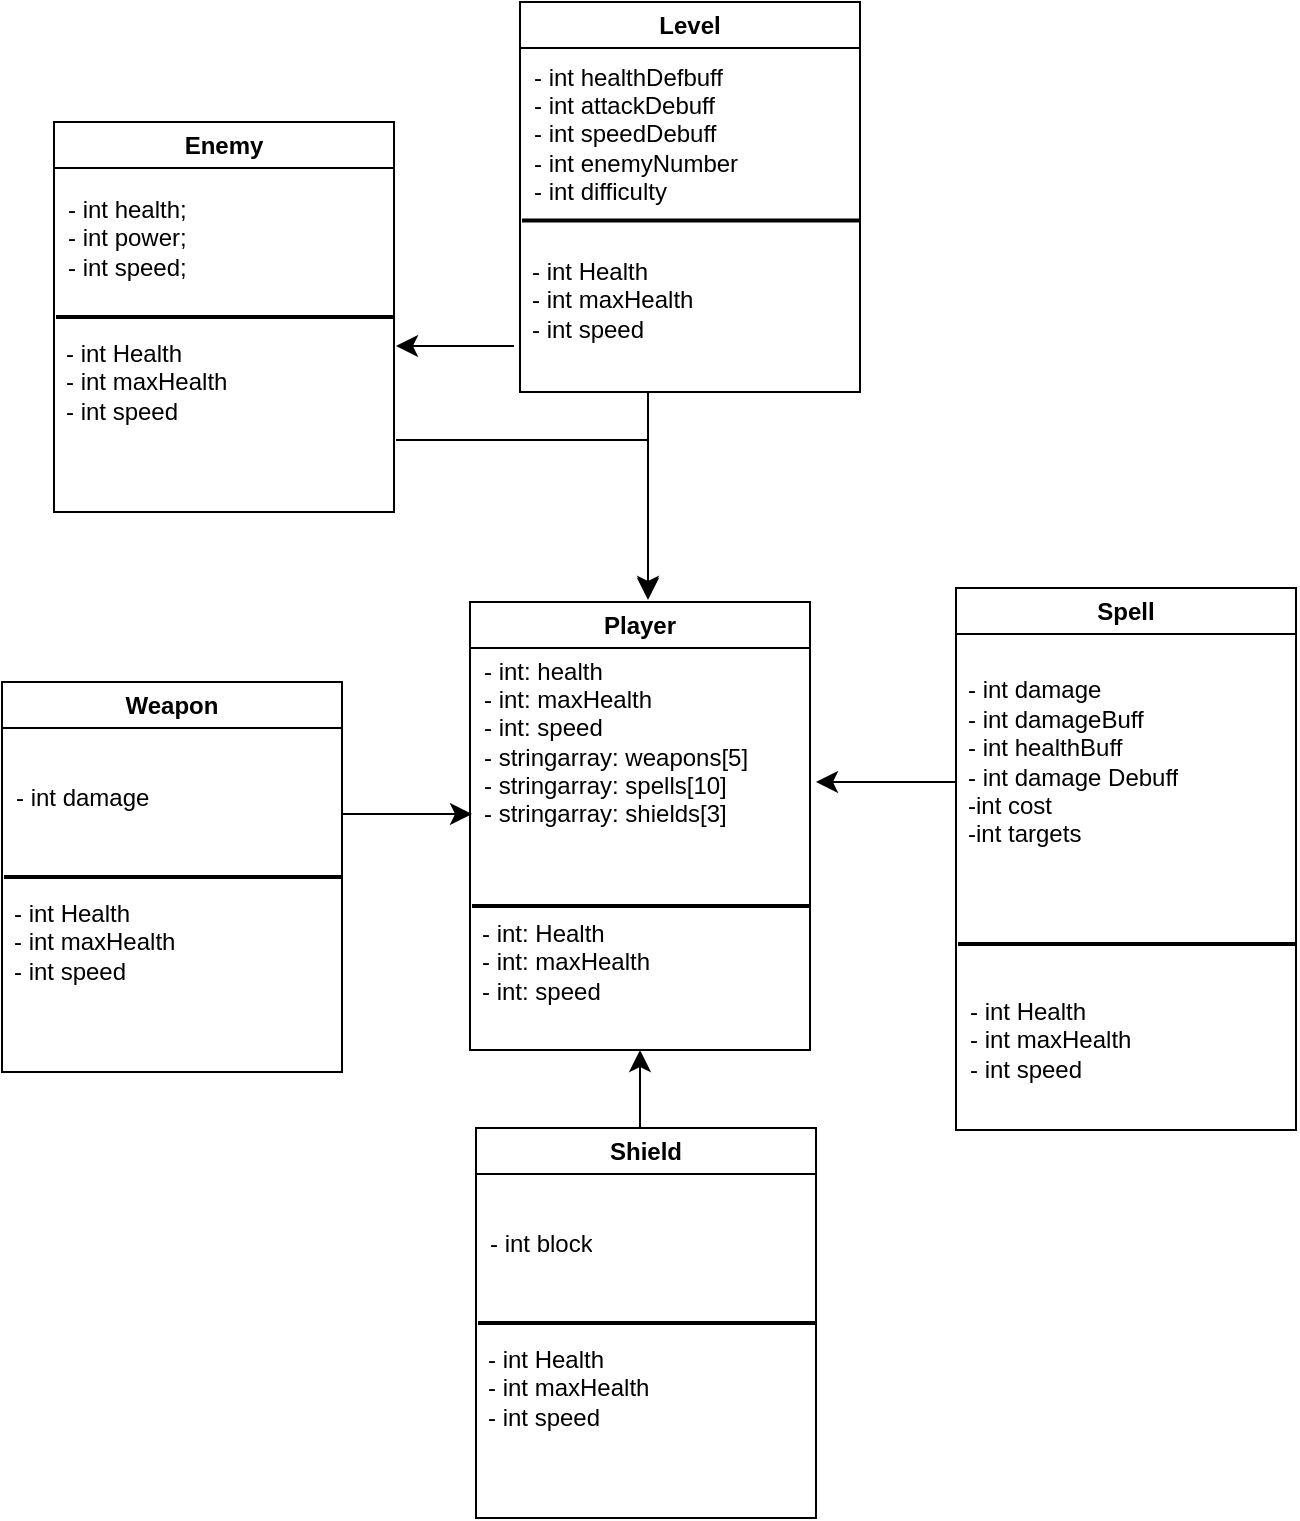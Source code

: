 <mxfile version="23.1.5" type="device">
  <diagram name="Page-1" id="NrjJhtdeX0jj4l214Ovp">
    <mxGraphModel dx="1042" dy="1161" grid="0" gridSize="10" guides="1" tooltips="1" connect="1" arrows="1" fold="1" page="0" pageScale="1" pageWidth="850" pageHeight="1100" math="0" shadow="0">
      <root>
        <mxCell id="0" />
        <mxCell id="1" parent="0" />
        <mxCell id="CSMZQI6KGOwflWjTjXwv-7" value="Player" style="swimlane;whiteSpace=wrap;html=1;" vertex="1" parent="1">
          <mxGeometry x="110" y="76" width="170" height="224" as="geometry" />
        </mxCell>
        <mxCell id="CSMZQI6KGOwflWjTjXwv-15" value="&lt;div&gt;&lt;div&gt;- int: health&lt;/div&gt;&lt;div&gt;- int: maxHealth&lt;/div&gt;&lt;div&gt;- int: speed&lt;/div&gt;&lt;/div&gt;&lt;div&gt;- stringarray: weapons[5]&lt;/div&gt;&lt;div&gt;&lt;div style=&quot;border-color: var(--border-color);&quot;&gt;- stringarray: spells[10]&lt;/div&gt;&lt;div style=&quot;border-color: var(--border-color);&quot;&gt;&lt;div style=&quot;border-color: var(--border-color);&quot;&gt;- stringarray: shields[3]&lt;/div&gt;&lt;div style=&quot;border-color: var(--border-color);&quot;&gt;&lt;br style=&quot;border-color: var(--border-color);&quot;&gt;&lt;/div&gt;&lt;/div&gt;&lt;div style=&quot;border-color: var(--border-color);&quot;&gt;&lt;br style=&quot;border-color: var(--border-color);&quot;&gt;&lt;/div&gt;&lt;/div&gt;" style="text;strokeColor=none;fillColor=none;align=left;verticalAlign=middle;spacingLeft=4;spacingRight=4;overflow=hidden;points=[[0,0.5],[1,0.5]];portConstraint=eastwest;rotatable=0;whiteSpace=wrap;html=1;" vertex="1" parent="CSMZQI6KGOwflWjTjXwv-7">
          <mxGeometry x="1" y="25" width="165" height="116" as="geometry" />
        </mxCell>
        <mxCell id="CSMZQI6KGOwflWjTjXwv-21" value="" style="line;strokeWidth=2;html=1;" vertex="1" parent="CSMZQI6KGOwflWjTjXwv-7">
          <mxGeometry x="1" y="147" width="169" height="10" as="geometry" />
        </mxCell>
        <mxCell id="CSMZQI6KGOwflWjTjXwv-22" value="&lt;div&gt;&lt;div&gt;- int: Health&lt;/div&gt;&lt;div&gt;- int: maxHealth&lt;/div&gt;&lt;div&gt;- int: speed&lt;/div&gt;&lt;/div&gt;" style="text;strokeColor=none;fillColor=none;align=left;verticalAlign=middle;spacingLeft=4;spacingRight=4;overflow=hidden;points=[[0,0.5],[1,0.5]];portConstraint=eastwest;rotatable=0;whiteSpace=wrap;html=1;" vertex="1" parent="CSMZQI6KGOwflWjTjXwv-7">
          <mxGeometry y="147" width="165" height="66" as="geometry" />
        </mxCell>
        <mxCell id="CSMZQI6KGOwflWjTjXwv-23" value="Shield" style="swimlane;whiteSpace=wrap;html=1;" vertex="1" parent="1">
          <mxGeometry x="113" y="339" width="170" height="195" as="geometry" />
        </mxCell>
        <mxCell id="CSMZQI6KGOwflWjTjXwv-24" value="&lt;div&gt;&lt;div&gt;- int block&lt;/div&gt;&lt;/div&gt;" style="text;strokeColor=none;fillColor=none;align=left;verticalAlign=middle;spacingLeft=4;spacingRight=4;overflow=hidden;points=[[0,0.5],[1,0.5]];portConstraint=eastwest;rotatable=0;whiteSpace=wrap;html=1;" vertex="1" parent="CSMZQI6KGOwflWjTjXwv-23">
          <mxGeometry x="1" y="25" width="165" height="66" as="geometry" />
        </mxCell>
        <mxCell id="CSMZQI6KGOwflWjTjXwv-25" value="" style="line;strokeWidth=2;html=1;" vertex="1" parent="CSMZQI6KGOwflWjTjXwv-23">
          <mxGeometry x="1" y="92.5" width="169" height="10" as="geometry" />
        </mxCell>
        <mxCell id="CSMZQI6KGOwflWjTjXwv-26" value="&lt;div&gt;&lt;div&gt;- int Health&lt;/div&gt;&lt;div&gt;- int maxHealth&lt;/div&gt;&lt;div&gt;- int speed&lt;/div&gt;&lt;/div&gt;" style="text;strokeColor=none;fillColor=none;align=left;verticalAlign=middle;spacingLeft=4;spacingRight=4;overflow=hidden;points=[[0,0.5],[1,0.5]];portConstraint=eastwest;rotatable=0;whiteSpace=wrap;html=1;" vertex="1" parent="CSMZQI6KGOwflWjTjXwv-23">
          <mxGeometry y="97" width="165" height="66" as="geometry" />
        </mxCell>
        <mxCell id="CSMZQI6KGOwflWjTjXwv-27" value="Weapon" style="swimlane;whiteSpace=wrap;html=1;" vertex="1" parent="1">
          <mxGeometry x="-124" y="116" width="170" height="195" as="geometry" />
        </mxCell>
        <mxCell id="CSMZQI6KGOwflWjTjXwv-28" value="- int damage" style="text;strokeColor=none;fillColor=none;align=left;verticalAlign=middle;spacingLeft=4;spacingRight=4;overflow=hidden;points=[[0,0.5],[1,0.5]];portConstraint=eastwest;rotatable=0;whiteSpace=wrap;html=1;" vertex="1" parent="CSMZQI6KGOwflWjTjXwv-27">
          <mxGeometry x="1" y="25" width="165" height="66" as="geometry" />
        </mxCell>
        <mxCell id="CSMZQI6KGOwflWjTjXwv-29" value="" style="line;strokeWidth=2;html=1;" vertex="1" parent="CSMZQI6KGOwflWjTjXwv-27">
          <mxGeometry x="1" y="92.5" width="169" height="10" as="geometry" />
        </mxCell>
        <mxCell id="CSMZQI6KGOwflWjTjXwv-30" value="&lt;div&gt;&lt;div&gt;- int Health&lt;/div&gt;&lt;div&gt;- int maxHealth&lt;/div&gt;&lt;div&gt;- int speed&lt;/div&gt;&lt;/div&gt;" style="text;strokeColor=none;fillColor=none;align=left;verticalAlign=middle;spacingLeft=4;spacingRight=4;overflow=hidden;points=[[0,0.5],[1,0.5]];portConstraint=eastwest;rotatable=0;whiteSpace=wrap;html=1;" vertex="1" parent="CSMZQI6KGOwflWjTjXwv-27">
          <mxGeometry y="97" width="165" height="66" as="geometry" />
        </mxCell>
        <mxCell id="CSMZQI6KGOwflWjTjXwv-31" value="Spell" style="swimlane;whiteSpace=wrap;html=1;" vertex="1" parent="1">
          <mxGeometry x="353" y="69" width="170" height="271" as="geometry" />
        </mxCell>
        <mxCell id="CSMZQI6KGOwflWjTjXwv-32" value="&lt;div&gt;- int damage&lt;/div&gt;&lt;div&gt;- int damageBuff&lt;/div&gt;&lt;div&gt;- int healthBuff&lt;/div&gt;&lt;div&gt;- int damage Debuff&lt;/div&gt;&lt;div&gt;-int cost&lt;/div&gt;&lt;div&gt;-int targets&lt;/div&gt;" style="text;strokeColor=none;fillColor=none;align=left;verticalAlign=middle;spacingLeft=4;spacingRight=4;overflow=hidden;points=[[0,0.5],[1,0.5]];portConstraint=eastwest;rotatable=0;whiteSpace=wrap;html=1;" vertex="1" parent="CSMZQI6KGOwflWjTjXwv-31">
          <mxGeometry y="25" width="165" height="124" as="geometry" />
        </mxCell>
        <mxCell id="CSMZQI6KGOwflWjTjXwv-33" value="" style="line;strokeWidth=2;html=1;" vertex="1" parent="CSMZQI6KGOwflWjTjXwv-31">
          <mxGeometry x="1" y="173" width="169" height="10" as="geometry" />
        </mxCell>
        <mxCell id="CSMZQI6KGOwflWjTjXwv-34" value="&lt;div&gt;&lt;div&gt;- int Health&lt;/div&gt;&lt;div&gt;- int maxHealth&lt;/div&gt;&lt;div&gt;- int speed&lt;/div&gt;&lt;/div&gt;" style="text;strokeColor=none;fillColor=none;align=left;verticalAlign=middle;spacingLeft=4;spacingRight=4;overflow=hidden;points=[[0,0.5],[1,0.5]];portConstraint=eastwest;rotatable=0;whiteSpace=wrap;html=1;" vertex="1" parent="CSMZQI6KGOwflWjTjXwv-31">
          <mxGeometry x="1" y="193" width="165" height="66" as="geometry" />
        </mxCell>
        <mxCell id="CSMZQI6KGOwflWjTjXwv-54" value="" style="endArrow=classic;html=1;rounded=0;fontSize=12;startSize=8;endSize=8;" edge="1" parent="CSMZQI6KGOwflWjTjXwv-31">
          <mxGeometry width="50" height="50" relative="1" as="geometry">
            <mxPoint y="97" as="sourcePoint" />
            <mxPoint x="-70" y="97" as="targetPoint" />
          </mxGeometry>
        </mxCell>
        <mxCell id="CSMZQI6KGOwflWjTjXwv-35" value="Level" style="swimlane;whiteSpace=wrap;html=1;" vertex="1" parent="1">
          <mxGeometry x="135" y="-224" width="170" height="195" as="geometry" />
        </mxCell>
        <mxCell id="CSMZQI6KGOwflWjTjXwv-36" value="&lt;div&gt;- int healthDefbuff&lt;/div&gt;&lt;div&gt;- int attackDebuff&lt;/div&gt;&lt;div&gt;- int speedDebuff&lt;/div&gt;&lt;div&gt;- int enemyNumber&lt;/div&gt;&lt;div&gt;- int difficulty&lt;/div&gt;" style="text;strokeColor=none;fillColor=none;align=left;verticalAlign=middle;spacingLeft=4;spacingRight=4;overflow=hidden;points=[[0,0.5],[1,0.5]];portConstraint=eastwest;rotatable=0;whiteSpace=wrap;html=1;" vertex="1" parent="CSMZQI6KGOwflWjTjXwv-35">
          <mxGeometry x="1" y="25" width="165" height="81" as="geometry" />
        </mxCell>
        <mxCell id="CSMZQI6KGOwflWjTjXwv-37" value="" style="line;strokeWidth=2;html=1;" vertex="1" parent="CSMZQI6KGOwflWjTjXwv-35">
          <mxGeometry x="1" y="92.5" width="169" height="33.5" as="geometry" />
        </mxCell>
        <mxCell id="CSMZQI6KGOwflWjTjXwv-38" value="&lt;div&gt;&lt;div&gt;- int Health&lt;/div&gt;&lt;div&gt;- int maxHealth&lt;/div&gt;&lt;div&gt;- int speed&lt;/div&gt;&lt;/div&gt;" style="text;strokeColor=none;fillColor=none;align=left;verticalAlign=middle;spacingLeft=4;spacingRight=4;overflow=hidden;points=[[0,0.5],[1,0.5]];portConstraint=eastwest;rotatable=0;whiteSpace=wrap;html=1;" vertex="1" parent="CSMZQI6KGOwflWjTjXwv-35">
          <mxGeometry y="116" width="165" height="66" as="geometry" />
        </mxCell>
        <mxCell id="CSMZQI6KGOwflWjTjXwv-39" value="Enemy" style="swimlane;whiteSpace=wrap;html=1;" vertex="1" parent="1">
          <mxGeometry x="-98" y="-164" width="170" height="195" as="geometry" />
        </mxCell>
        <mxCell id="CSMZQI6KGOwflWjTjXwv-40" value="&lt;div&gt;- int health;&lt;/div&gt;&lt;div&gt;- int power;&lt;/div&gt;&lt;div&gt;- int speed;&lt;/div&gt;" style="text;strokeColor=none;fillColor=none;align=left;verticalAlign=middle;spacingLeft=4;spacingRight=4;overflow=hidden;points=[[0,0.5],[1,0.5]];portConstraint=eastwest;rotatable=0;whiteSpace=wrap;html=1;" vertex="1" parent="CSMZQI6KGOwflWjTjXwv-39">
          <mxGeometry x="1" y="25" width="165" height="66" as="geometry" />
        </mxCell>
        <mxCell id="CSMZQI6KGOwflWjTjXwv-41" value="" style="line;strokeWidth=2;html=1;" vertex="1" parent="CSMZQI6KGOwflWjTjXwv-39">
          <mxGeometry x="1" y="92.5" width="169" height="10" as="geometry" />
        </mxCell>
        <mxCell id="CSMZQI6KGOwflWjTjXwv-42" value="&lt;div&gt;&lt;div&gt;- int Health&lt;/div&gt;&lt;div&gt;- int maxHealth&lt;/div&gt;&lt;div&gt;- int speed&lt;/div&gt;&lt;/div&gt;" style="text;strokeColor=none;fillColor=none;align=left;verticalAlign=middle;spacingLeft=4;spacingRight=4;overflow=hidden;points=[[0,0.5],[1,0.5]];portConstraint=eastwest;rotatable=0;whiteSpace=wrap;html=1;" vertex="1" parent="CSMZQI6KGOwflWjTjXwv-39">
          <mxGeometry y="97" width="165" height="66" as="geometry" />
        </mxCell>
        <mxCell id="CSMZQI6KGOwflWjTjXwv-43" value="" style="edgeStyle=elbowEdgeStyle;elbow=horizontal;endArrow=classic;html=1;curved=0;rounded=0;endSize=8;startSize=8;fontSize=12;" edge="1" parent="1">
          <mxGeometry width="50" height="50" relative="1" as="geometry">
            <mxPoint x="73" y="-5" as="sourcePoint" />
            <mxPoint x="199" y="75" as="targetPoint" />
            <Array as="points">
              <mxPoint x="199" y="3" />
            </Array>
          </mxGeometry>
        </mxCell>
        <mxCell id="CSMZQI6KGOwflWjTjXwv-50" value="" style="endArrow=classic;html=1;rounded=0;fontSize=12;startSize=8;endSize=8;" edge="1" parent="1">
          <mxGeometry width="50" height="50" relative="1" as="geometry">
            <mxPoint x="199" y="-29" as="sourcePoint" />
            <mxPoint x="199" y="74" as="targetPoint" />
          </mxGeometry>
        </mxCell>
        <mxCell id="CSMZQI6KGOwflWjTjXwv-52" value="" style="endArrow=classic;html=1;rounded=0;fontSize=12;startSize=8;endSize=8;" edge="1" parent="1">
          <mxGeometry width="50" height="50" relative="1" as="geometry">
            <mxPoint x="132" y="-52" as="sourcePoint" />
            <mxPoint x="73" y="-52" as="targetPoint" />
          </mxGeometry>
        </mxCell>
        <mxCell id="CSMZQI6KGOwflWjTjXwv-53" value="" style="endArrow=classic;html=1;rounded=0;fontSize=12;startSize=8;endSize=8;" edge="1" parent="1">
          <mxGeometry width="50" height="50" relative="1" as="geometry">
            <mxPoint x="46" y="182" as="sourcePoint" />
            <mxPoint x="111" y="182" as="targetPoint" />
          </mxGeometry>
        </mxCell>
        <mxCell id="CSMZQI6KGOwflWjTjXwv-55" value="" style="endArrow=classic;html=1;rounded=0;fontSize=12;startSize=8;endSize=8;entryX=0.5;entryY=1;entryDx=0;entryDy=0;" edge="1" parent="1" target="CSMZQI6KGOwflWjTjXwv-7">
          <mxGeometry width="50" height="50" relative="1" as="geometry">
            <mxPoint x="195" y="339" as="sourcePoint" />
            <mxPoint x="245" y="289" as="targetPoint" />
          </mxGeometry>
        </mxCell>
      </root>
    </mxGraphModel>
  </diagram>
</mxfile>
